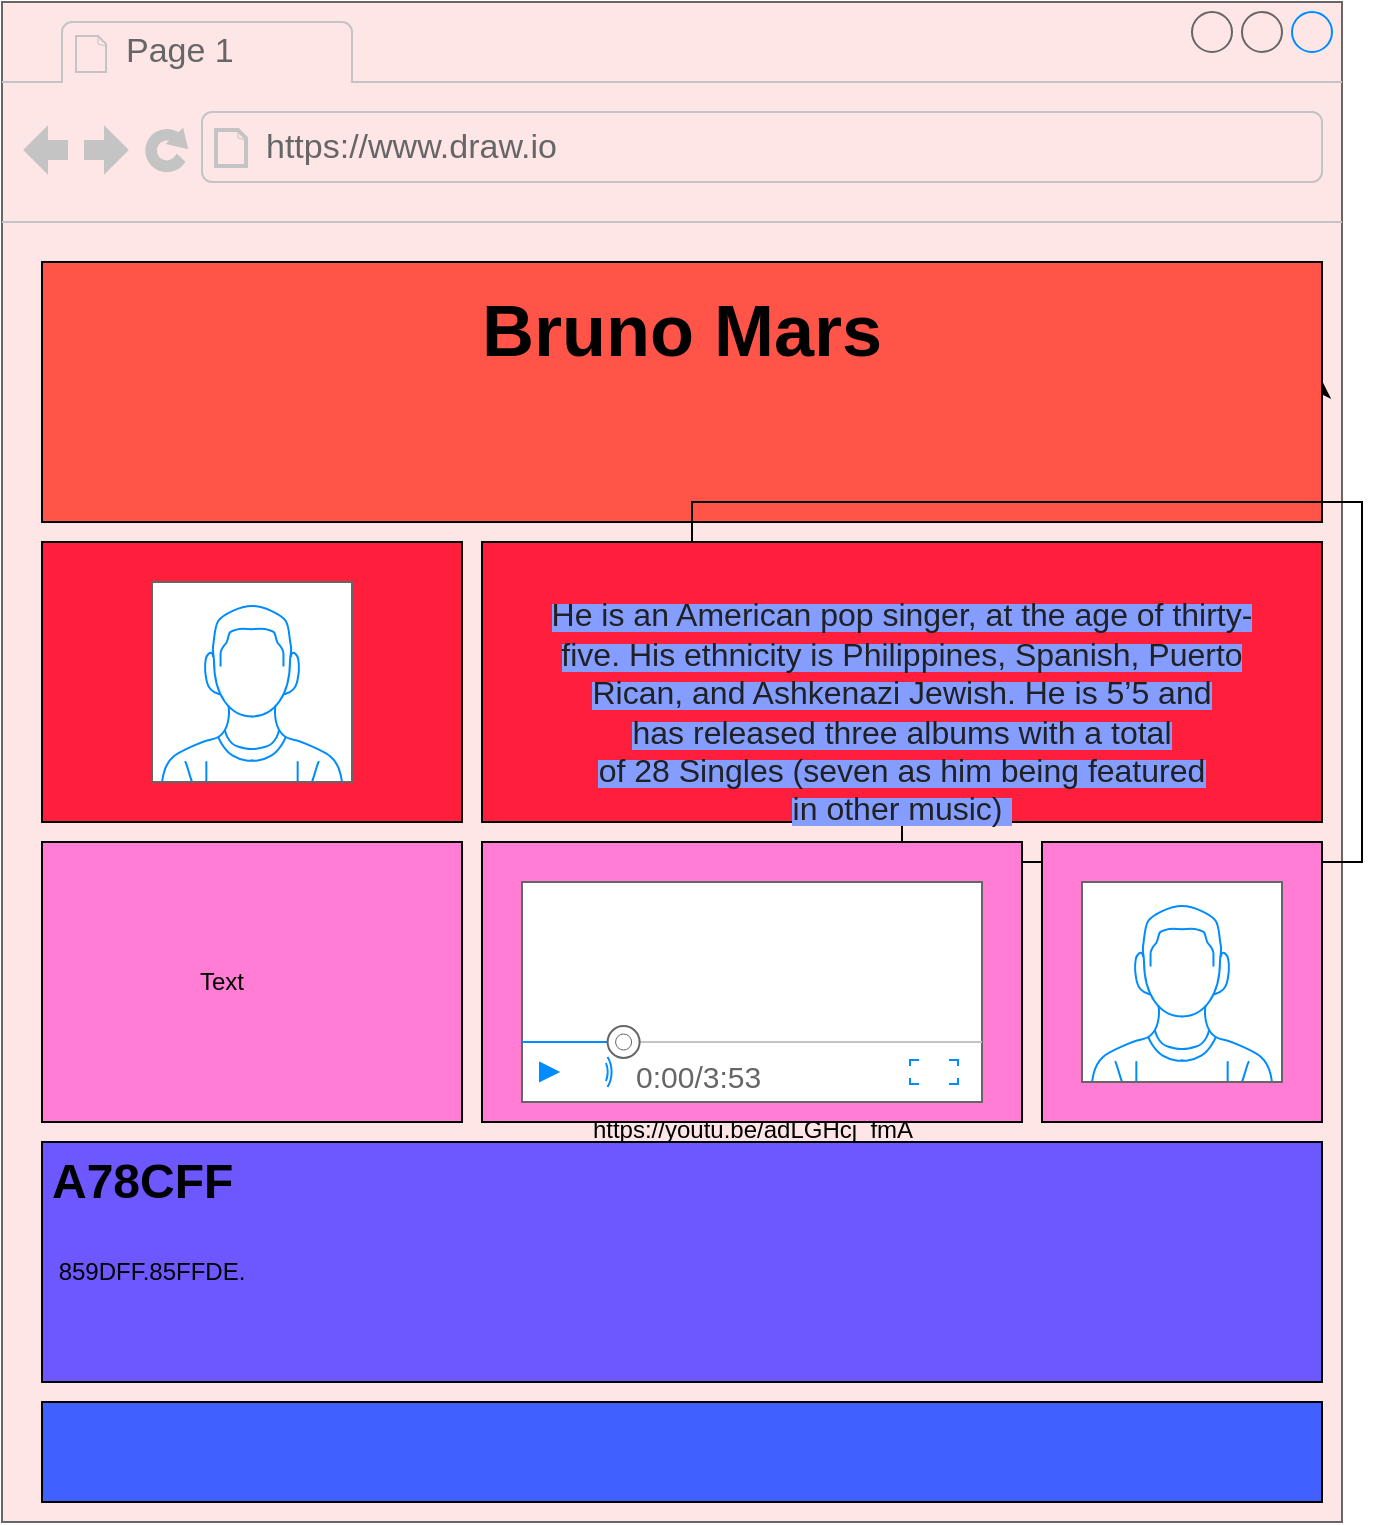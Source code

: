 <mxfile version="14.6.11" type="github">
  <diagram id="2Ls-E_GWezNvqA9jqsLb" name="Page-1">
    <mxGraphModel dx="2272" dy="794" grid="1" gridSize="10" guides="1" tooltips="1" connect="1" arrows="1" fold="1" page="1" pageScale="1" pageWidth="850" pageHeight="1100" math="0" shadow="0">
      <root>
        <mxCell id="0" />
        <mxCell id="1" parent="0" />
        <mxCell id="mhgu-7D5S25DHFSiCcay-1" value="" style="strokeWidth=1;shadow=0;dashed=0;align=center;html=1;shape=mxgraph.mockup.containers.browserWindow;rSize=0;strokeColor=#666666;strokeColor2=#008cff;strokeColor3=#c4c4c4;mainText=,;recursiveResize=0;fillColor=#FFE6E6;" parent="1" vertex="1">
          <mxGeometry x="-60" y="20" width="670" height="760" as="geometry" />
        </mxCell>
        <mxCell id="mhgu-7D5S25DHFSiCcay-2" value="Page 1" style="strokeWidth=1;shadow=0;dashed=0;align=center;html=1;shape=mxgraph.mockup.containers.anchor;fontSize=17;fontColor=#666666;align=left;" parent="mhgu-7D5S25DHFSiCcay-1" vertex="1">
          <mxGeometry x="60" y="12" width="110" height="26" as="geometry" />
        </mxCell>
        <mxCell id="mhgu-7D5S25DHFSiCcay-3" value="https://www.draw.io" style="strokeWidth=1;shadow=0;dashed=0;align=center;html=1;shape=mxgraph.mockup.containers.anchor;rSize=0;fontSize=17;fontColor=#666666;align=left;" parent="mhgu-7D5S25DHFSiCcay-1" vertex="1">
          <mxGeometry x="130" y="60" width="250" height="26" as="geometry" />
        </mxCell>
        <mxCell id="mhgu-7D5S25DHFSiCcay-8" style="edgeStyle=orthogonalEdgeStyle;rounded=0;orthogonalLoop=1;jettySize=auto;html=1;exitX=1;exitY=0.5;exitDx=0;exitDy=0;" parent="mhgu-7D5S25DHFSiCcay-1" source="mhgu-7D5S25DHFSiCcay-5" target="mhgu-7D5S25DHFSiCcay-1" edge="1">
          <mxGeometry relative="1" as="geometry">
            <Array as="points">
              <mxPoint x="400" y="80" />
              <mxPoint x="400" y="80" />
            </Array>
          </mxGeometry>
        </mxCell>
        <mxCell id="mhgu-7D5S25DHFSiCcay-5" value="" style="rounded=0;whiteSpace=wrap;html=1;fillColor=#FF5447;" parent="mhgu-7D5S25DHFSiCcay-1" vertex="1">
          <mxGeometry x="20" y="130" width="640" height="130" as="geometry" />
        </mxCell>
        <mxCell id="mhgu-7D5S25DHFSiCcay-6" value="Text" style="text;html=1;strokeColor=none;fillColor=none;align=center;verticalAlign=middle;whiteSpace=wrap;rounded=0;" parent="mhgu-7D5S25DHFSiCcay-1" vertex="1">
          <mxGeometry x="380" y="640" width="40" height="20" as="geometry" />
        </mxCell>
        <mxCell id="mhgu-7D5S25DHFSiCcay-9" value="" style="rounded=0;whiteSpace=wrap;html=1;fillColor=#FF1F3D;" parent="mhgu-7D5S25DHFSiCcay-1" vertex="1">
          <mxGeometry x="20" y="270" width="210" height="140" as="geometry" />
        </mxCell>
        <mxCell id="mhgu-7D5S25DHFSiCcay-10" value="" style="verticalLabelPosition=bottom;shadow=0;dashed=0;align=center;html=1;verticalAlign=top;strokeWidth=1;shape=mxgraph.mockup.containers.userMale;strokeColor=#666666;strokeColor2=#008cff;" parent="mhgu-7D5S25DHFSiCcay-1" vertex="1">
          <mxGeometry x="75" y="290" width="100" height="100" as="geometry" />
        </mxCell>
        <mxCell id="HdlxCk40sCbcrokpFH11-2" style="edgeStyle=orthogonalEdgeStyle;rounded=0;orthogonalLoop=1;jettySize=auto;html=1;exitX=0.25;exitY=0;exitDx=0;exitDy=0;" edge="1" parent="mhgu-7D5S25DHFSiCcay-1" source="mhgu-7D5S25DHFSiCcay-11" target="mhgu-7D5S25DHFSiCcay-36">
          <mxGeometry relative="1" as="geometry" />
        </mxCell>
        <mxCell id="mhgu-7D5S25DHFSiCcay-11" value="" style="rounded=0;whiteSpace=wrap;html=1;fillColor=#FF1F3D;" parent="mhgu-7D5S25DHFSiCcay-1" vertex="1">
          <mxGeometry x="240" y="270" width="420" height="140" as="geometry" />
        </mxCell>
        <mxCell id="mhgu-7D5S25DHFSiCcay-13" style="edgeStyle=orthogonalEdgeStyle;rounded=0;orthogonalLoop=1;jettySize=auto;html=1;exitX=0.5;exitY=1;exitDx=0;exitDy=0;" parent="mhgu-7D5S25DHFSiCcay-1" source="mhgu-7D5S25DHFSiCcay-9" target="mhgu-7D5S25DHFSiCcay-9" edge="1">
          <mxGeometry relative="1" as="geometry" />
        </mxCell>
        <mxCell id="mhgu-7D5S25DHFSiCcay-14" value="" style="rounded=0;whiteSpace=wrap;html=1;fillColor=#FF7DD4;" parent="mhgu-7D5S25DHFSiCcay-1" vertex="1">
          <mxGeometry x="20" y="420" width="210" height="140" as="geometry" />
        </mxCell>
        <mxCell id="mhgu-7D5S25DHFSiCcay-15" value="" style="rounded=0;whiteSpace=wrap;html=1;fillColor=#FF7DD4;" parent="mhgu-7D5S25DHFSiCcay-1" vertex="1">
          <mxGeometry x="240" y="420" width="270" height="140" as="geometry" />
        </mxCell>
        <mxCell id="mhgu-7D5S25DHFSiCcay-16" value="" style="whiteSpace=wrap;html=1;aspect=fixed;fillColor=#FF7DD4;" parent="mhgu-7D5S25DHFSiCcay-1" vertex="1">
          <mxGeometry x="520" y="420" width="140" height="140" as="geometry" />
        </mxCell>
        <mxCell id="mhgu-7D5S25DHFSiCcay-17" value="" style="rounded=0;whiteSpace=wrap;html=1;fillColor=#6D57FF;" parent="mhgu-7D5S25DHFSiCcay-1" vertex="1">
          <mxGeometry x="20" y="570" width="640" height="120" as="geometry" />
        </mxCell>
        <mxCell id="mhgu-7D5S25DHFSiCcay-18" value="" style="rounded=0;whiteSpace=wrap;html=1;fillColor=#4060FF;" parent="mhgu-7D5S25DHFSiCcay-1" vertex="1">
          <mxGeometry x="20" y="700" width="640" height="50" as="geometry" />
        </mxCell>
        <mxCell id="mhgu-7D5S25DHFSiCcay-22" value="Text" style="text;html=1;strokeColor=none;fillColor=none;align=center;verticalAlign=middle;whiteSpace=wrap;rounded=0;" parent="mhgu-7D5S25DHFSiCcay-1" vertex="1">
          <mxGeometry x="90" y="480" width="40" height="20" as="geometry" />
        </mxCell>
        <mxCell id="mhgu-7D5S25DHFSiCcay-23" value="&lt;h1&gt;&lt;font style=&quot;font-size: 36px&quot;&gt;Bruno Mars&lt;/font&gt;&lt;/h1&gt;" style="text;html=1;strokeColor=none;fillColor=none;align=center;verticalAlign=middle;whiteSpace=wrap;rounded=0;" parent="mhgu-7D5S25DHFSiCcay-1" vertex="1">
          <mxGeometry x="45" y="130" width="590" height="67.5" as="geometry" />
        </mxCell>
        <mxCell id="mhgu-7D5S25DHFSiCcay-29" value="" style="verticalLabelPosition=bottom;shadow=0;dashed=0;align=center;html=1;verticalAlign=top;strokeWidth=1;shape=mxgraph.mockup.containers.userMale;strokeColor=#666666;strokeColor2=#008cff;" parent="mhgu-7D5S25DHFSiCcay-1" vertex="1">
          <mxGeometry x="540" y="440" width="100" height="100" as="geometry" />
        </mxCell>
        <UserObject label="https://youtu.be/adLGHcj_fmA" link="https://youtu.be/adLGHcj_fmA" id="mhgu-7D5S25DHFSiCcay-35">
          <mxCell style="verticalLabelPosition=bottom;shadow=0;dashed=0;align=center;html=1;verticalAlign=top;strokeWidth=1;shape=mxgraph.mockup.containers.videoPlayer;strokeColor=#666666;strokeColor2=#008cff;strokeColor3=#c4c4c4;textColor=#666666;fillColor2=#008cff;barHeight=30;barPos=20;" parent="mhgu-7D5S25DHFSiCcay-1" vertex="1">
            <mxGeometry x="260" y="440" width="230" height="110" as="geometry" />
          </mxCell>
        </UserObject>
        <mxCell id="mhgu-7D5S25DHFSiCcay-36" value="&lt;span style=&quot;background-color: rgb(133 , 157 , 255)&quot;&gt;&lt;span lang=&quot;EN-US&quot; class=&quot;TextRun SCXW20485258 BCX0&quot; style=&quot;margin: 0px ; padding: 0px ; text-align: left ; color: rgb(32 , 33 , 36) ; font-size: 12pt ; line-height: 19.425px ; font-family: &amp;#34;arial&amp;#34; , &amp;#34;arial_embeddedfont&amp;#34; , &amp;#34;arial_msfontservice&amp;#34; , sans-serif&quot;&gt;&lt;span class=&quot;NormalTextRun SCXW20485258 BCX0&quot; style=&quot;margin: 0px ; padding: 0px&quot;&gt;He is an American pop singer, at the age of&amp;nbsp;&lt;/span&gt;&lt;/span&gt;&lt;span lang=&quot;EN-US&quot; class=&quot;TextRun SCXW20485258 BCX0&quot; style=&quot;margin: 0px ; padding: 0px ; text-align: left ; color: rgb(32 , 33 , 36) ; font-size: 12pt ; line-height: 19.425px ; font-family: &amp;#34;arial&amp;#34; , &amp;#34;arial_embeddedfont&amp;#34; , &amp;#34;arial_msfontservice&amp;#34; , sans-serif&quot;&gt;&lt;span class=&quot;NormalTextRun SCXW20485258 BCX0&quot; style=&quot;margin: 0px ; padding: 0px&quot;&gt;thirty-five&lt;/span&gt;&lt;/span&gt;&lt;span lang=&quot;EN-US&quot; class=&quot;TextRun SCXW20485258 BCX0&quot; style=&quot;margin: 0px ; padding: 0px ; text-align: left ; color: rgb(32 , 33 , 36) ; font-size: 12pt ; line-height: 19.425px ; font-family: &amp;#34;arial&amp;#34; , &amp;#34;arial_embeddedfont&amp;#34; , &amp;#34;arial_msfontservice&amp;#34; , sans-serif&quot;&gt;&lt;span class=&quot;NormalTextRun SCXW20485258 BCX0&quot; style=&quot;margin: 0px ; padding: 0px&quot;&gt;. His ethnicity&amp;nbsp;&lt;/span&gt;&lt;/span&gt;&lt;span lang=&quot;EN-US&quot; class=&quot;TextRun SCXW20485258 BCX0&quot; style=&quot;margin: 0px ; padding: 0px ; text-align: left ; color: rgb(32 , 33 , 36) ; font-size: 12pt ; line-height: 19.425px ; font-family: &amp;#34;arial&amp;#34; , &amp;#34;arial_embeddedfont&amp;#34; , &amp;#34;arial_msfontservice&amp;#34; , sans-serif&quot;&gt;&lt;span class=&quot;NormalTextRun SCXW20485258 BCX0&quot; style=&quot;margin: 0px ; padding: 0px&quot;&gt;is&lt;/span&gt;&lt;/span&gt;&lt;span lang=&quot;EN-US&quot; class=&quot;TextRun SCXW20485258 BCX0&quot; style=&quot;margin: 0px ; padding: 0px ; text-align: left ; color: rgb(32 , 33 , 36) ; font-size: 12pt ; line-height: 19.425px ; font-family: &amp;#34;arial&amp;#34; , &amp;#34;arial_embeddedfont&amp;#34; , &amp;#34;arial_msfontservice&amp;#34; , sans-serif&quot;&gt;&lt;span class=&quot;NormalTextRun SCXW20485258 BCX0&quot; style=&quot;margin: 0px ; padding: 0px&quot;&gt;&amp;nbsp;Philippines, Spanish, Puerto Rican, and Ashkenazi Jewish&lt;/span&gt;&lt;/span&gt;&lt;span lang=&quot;EN-US&quot; class=&quot;TextRun SCXW20485258 BCX0&quot; style=&quot;margin: 0px ; padding: 0px ; text-align: left ; color: rgb(32 , 33 , 36) ; font-size: 12pt ; line-height: 19.425px ; font-family: &amp;#34;arial&amp;#34; , &amp;#34;arial_embeddedfont&amp;#34; , &amp;#34;arial_msfontservice&amp;#34; , sans-serif&quot;&gt;&lt;span class=&quot;NormalTextRun SCXW20485258 BCX0&quot; style=&quot;margin: 0px ; padding: 0px&quot;&gt;. He is 5’5 and has&amp;nbsp;&lt;/span&gt;&lt;/span&gt;&lt;span lang=&quot;EN-US&quot; class=&quot;TextRun SCXW20485258 BCX0&quot; style=&quot;margin: 0px ; padding: 0px ; text-align: left ; color: rgb(32 , 33 , 36) ; font-size: 12pt ; line-height: 19.425px ; font-family: &amp;#34;arial&amp;#34; , &amp;#34;arial_embeddedfont&amp;#34; , &amp;#34;arial_msfontservice&amp;#34; , sans-serif&quot;&gt;&lt;span class=&quot;NormalTextRun SCXW20485258 BCX0&quot; style=&quot;margin: 0px ; padding: 0px&quot;&gt;released&lt;/span&gt;&lt;/span&gt;&lt;span lang=&quot;EN-US&quot; class=&quot;TextRun SCXW20485258 BCX0&quot; style=&quot;margin: 0px ; padding: 0px ; text-align: left ; color: rgb(32 , 33 , 36) ; font-size: 12pt ; line-height: 19.425px ; font-family: &amp;#34;arial&amp;#34; , &amp;#34;arial_embeddedfont&amp;#34; , &amp;#34;arial_msfontservice&amp;#34; , sans-serif&quot;&gt;&lt;span class=&quot;NormalTextRun SCXW20485258 BCX0&quot; style=&quot;margin: 0px ; padding: 0px&quot;&gt;&amp;nbsp;three albums with a total of&lt;/span&gt;&lt;/span&gt;&lt;span lang=&quot;EN-US&quot; class=&quot;TextRun SCXW20485258 BCX0&quot; style=&quot;margin: 0px ; padding: 0px ; text-align: left ; color: rgb(32 , 33 , 36) ; font-size: 12pt ; line-height: 19.425px ; font-family: &amp;#34;arial&amp;#34; , &amp;#34;arial_embeddedfont&amp;#34; , &amp;#34;arial_msfontservice&amp;#34; , sans-serif&quot;&gt;&lt;span class=&quot;NormalTextRun SCXW20485258 BCX0&quot; style=&quot;margin: 0px ; padding: 0px&quot;&gt;&amp;nbsp;28&amp;nbsp;&lt;/span&gt;&lt;/span&gt;&lt;span lang=&quot;EN-US&quot; class=&quot;TextRun SCXW20485258 BCX0&quot; style=&quot;margin: 0px ; padding: 0px ; text-align: left ; color: rgb(32 , 33 , 36) ; font-size: 12pt ; line-height: 19.425px ; font-family: &amp;#34;arial&amp;#34; , &amp;#34;arial_embeddedfont&amp;#34; , &amp;#34;arial_msfontservice&amp;#34; , sans-serif&quot;&gt;&lt;span class=&quot;NormalTextRun SCXW20485258 BCX0&quot; style=&quot;margin: 0px ; padding: 0px&quot;&gt;Singles (&lt;/span&gt;&lt;/span&gt;&lt;span lang=&quot;EN-US&quot; class=&quot;TextRun SCXW20485258 BCX0&quot; style=&quot;margin: 0px ; padding: 0px ; text-align: left ; color: rgb(32 , 33 , 36) ; font-size: 12pt ; line-height: 19.425px ; font-family: &amp;#34;arial&amp;#34; , &amp;#34;arial_embeddedfont&amp;#34; , &amp;#34;arial_msfontservice&amp;#34; , sans-serif&quot;&gt;&lt;span class=&quot;NormalTextRun SCXW20485258 BCX0&quot; style=&quot;margin: 0px ; padding: 0px&quot;&gt;seven&lt;/span&gt;&lt;/span&gt;&lt;span lang=&quot;EN-US&quot; class=&quot;TextRun SCXW20485258 BCX0&quot; style=&quot;margin: 0px ; padding: 0px ; text-align: left ; color: rgb(32 , 33 , 36) ; font-size: 12pt ; line-height: 19.425px ; font-family: &amp;#34;arial&amp;#34; , &amp;#34;arial_embeddedfont&amp;#34; , &amp;#34;arial_msfontservice&amp;#34; , sans-serif&quot;&gt;&lt;span class=&quot;NormalTextRun SCXW20485258 BCX0&quot; style=&quot;margin: 0px ; padding: 0px&quot;&gt;&amp;nbsp;as him being featured in&amp;nbsp;&lt;/span&gt;&lt;/span&gt;&lt;span lang=&quot;EN-US&quot; class=&quot;TextRun SCXW20485258 BCX0&quot; style=&quot;margin: 0px ; padding: 0px ; text-align: left ; color: rgb(32 , 33 , 36) ; font-size: 12pt ; line-height: 19.425px ; font-family: &amp;#34;arial&amp;#34; , &amp;#34;arial_embeddedfont&amp;#34; , &amp;#34;arial_msfontservice&amp;#34; , sans-serif&quot;&gt;&lt;span class=&quot;NormalTextRun SCXW20485258 BCX0&quot; style=&quot;margin: 0px ; padding: 0px&quot;&gt;other&lt;/span&gt;&lt;/span&gt;&lt;span lang=&quot;EN-US&quot; class=&quot;TextRun SCXW20485258 BCX0&quot; style=&quot;margin: 0px ; padding: 0px ; text-align: left ; color: rgb(32 , 33 , 36) ; font-size: 12pt ; line-height: 19.425px ; font-family: &amp;#34;arial&amp;#34; , &amp;#34;arial_embeddedfont&amp;#34; , &amp;#34;arial_msfontservice&amp;#34; , sans-serif&quot;&gt;&lt;span class=&quot;NormalTextRun SCXW20485258 BCX0&quot; style=&quot;margin: 0px ; padding: 0px&quot;&gt;&amp;nbsp;music)&lt;/span&gt;&lt;/span&gt;&lt;span class=&quot;EOP SCXW20485258 BCX0&quot; style=&quot;margin: 0px ; padding: 0px ; text-align: left ; font-size: 12pt ; line-height: 19.425px ; font-family: &amp;#34;arial&amp;#34; , &amp;#34;arial_embeddedfont&amp;#34; , &amp;#34;arial_msfontservice&amp;#34; , sans-serif ; color: rgb(32 , 33 , 36)&quot;&gt;&amp;nbsp;&lt;/span&gt;&lt;/span&gt;" style="text;html=1;strokeColor=none;fillColor=none;align=center;verticalAlign=middle;whiteSpace=wrap;rounded=0;" parent="mhgu-7D5S25DHFSiCcay-1" vertex="1">
          <mxGeometry x="270" y="310" width="360" height="90" as="geometry" />
        </mxCell>
        <mxCell id="HdlxCk40sCbcrokpFH11-1" value="&lt;h1&gt;A78CFF&lt;br&gt;&lt;/h1&gt;&lt;div&gt;&lt;br&gt;&lt;/div&gt;" style="text;html=1;strokeColor=none;fillColor=none;spacing=5;spacingTop=-20;whiteSpace=wrap;overflow=hidden;rounded=0;" vertex="1" parent="mhgu-7D5S25DHFSiCcay-1">
          <mxGeometry x="20" y="570" width="100" height="40" as="geometry" />
        </mxCell>
        <mxCell id="HdlxCk40sCbcrokpFH11-3" value="859DFF.85FFDE." style="text;html=1;strokeColor=none;fillColor=none;align=center;verticalAlign=middle;whiteSpace=wrap;rounded=0;" vertex="1" parent="mhgu-7D5S25DHFSiCcay-1">
          <mxGeometry x="30" y="610" width="90" height="50" as="geometry" />
        </mxCell>
      </root>
    </mxGraphModel>
  </diagram>
</mxfile>
